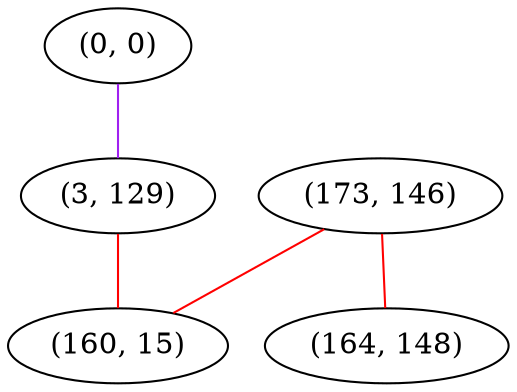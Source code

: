 graph "" {
"(0, 0)";
"(3, 129)";
"(173, 146)";
"(160, 15)";
"(164, 148)";
"(0, 0)" -- "(3, 129)"  [color=purple, key=0, weight=4];
"(3, 129)" -- "(160, 15)"  [color=red, key=0, weight=1];
"(173, 146)" -- "(164, 148)"  [color=red, key=0, weight=1];
"(173, 146)" -- "(160, 15)"  [color=red, key=0, weight=1];
}
